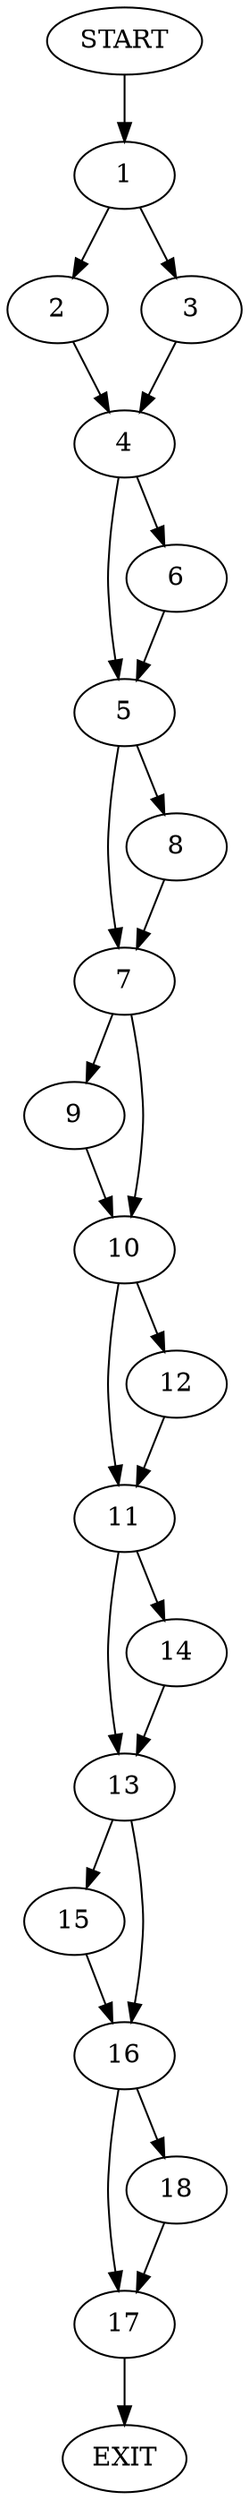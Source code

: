digraph {
0 [label="START"]
19 [label="EXIT"]
0 -> 1
1 -> 2
1 -> 3
3 -> 4
2 -> 4
4 -> 5
4 -> 6
6 -> 5
5 -> 7
5 -> 8
8 -> 7
7 -> 9
7 -> 10
9 -> 10
10 -> 11
10 -> 12
12 -> 11
11 -> 13
11 -> 14
13 -> 15
13 -> 16
14 -> 13
16 -> 17
16 -> 18
15 -> 16
17 -> 19
18 -> 17
}
